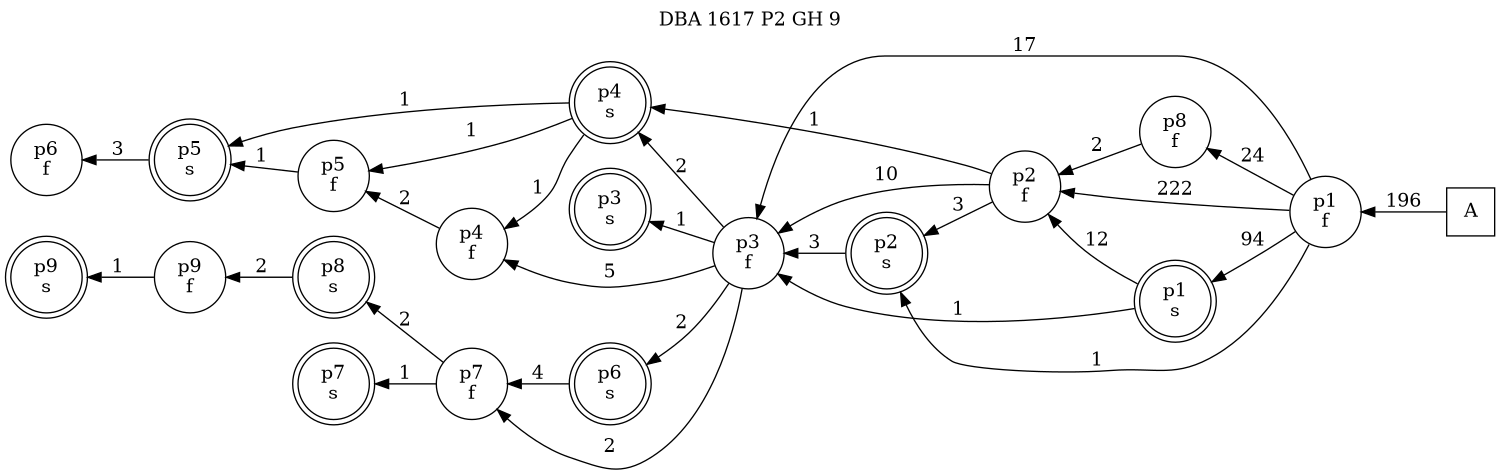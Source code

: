 digraph DBA_1617_P2_GH_9_GOOD {
labelloc="tl"
label= " DBA 1617 P2 GH 9 "
rankdir="RL";
graph [ size=" 10 , 10 !"]

"A" [shape="square" label="A"]
"p1_f" [shape="circle" label="p1
f"]
"p2_f" [shape="circle" label="p2
f"]
"p1_s" [shape="doublecircle" label="p1
s"]
"p3_f" [shape="circle" label="p3
f"]
"p2_s" [shape="doublecircle" label="p2
s"]
"p4_f" [shape="circle" label="p4
f"]
"p4_s" [shape="doublecircle" label="p4
s"]
"p5_s" [shape="doublecircle" label="p5
s"]
"p6_f" [shape="circle" label="p6
f"]
"p8_f" [shape="circle" label="p8
f"]
"p5_f" [shape="circle" label="p5
f"]
"p6_s" [shape="doublecircle" label="p6
s"]
"p7_f" [shape="circle" label="p7
f"]
"p8_s" [shape="doublecircle" label="p8
s"]
"p9_f" [shape="circle" label="p9
f"]
"p9_s" [shape="doublecircle" label="p9
s"]
"p3_s" [shape="doublecircle" label="p3
s"]
"p7_s" [shape="doublecircle" label="p7
s"]
"A" -> "p1_f" [ label=196]
"p1_f" -> "p2_f" [ label=222]
"p1_f" -> "p1_s" [ label=94]
"p1_f" -> "p3_f" [ label=17]
"p1_f" -> "p2_s" [ label=1]
"p1_f" -> "p8_f" [ label=24]
"p2_f" -> "p3_f" [ label=10]
"p2_f" -> "p2_s" [ label=3]
"p2_f" -> "p4_s" [ label=1]
"p1_s" -> "p2_f" [ label=12]
"p1_s" -> "p3_f" [ label=1]
"p3_f" -> "p4_f" [ label=5]
"p3_f" -> "p4_s" [ label=2]
"p3_f" -> "p6_s" [ label=2]
"p3_f" -> "p7_f" [ label=2]
"p3_f" -> "p3_s" [ label=1]
"p2_s" -> "p3_f" [ label=3]
"p4_f" -> "p5_f" [ label=2]
"p4_s" -> "p4_f" [ label=1]
"p4_s" -> "p5_s" [ label=1]
"p4_s" -> "p5_f" [ label=1]
"p5_s" -> "p6_f" [ label=3]
"p8_f" -> "p2_f" [ label=2]
"p5_f" -> "p5_s" [ label=1]
"p6_s" -> "p7_f" [ label=4]
"p7_f" -> "p8_s" [ label=2]
"p7_f" -> "p7_s" [ label=1]
"p8_s" -> "p9_f" [ label=2]
"p9_f" -> "p9_s" [ label=1]
}
